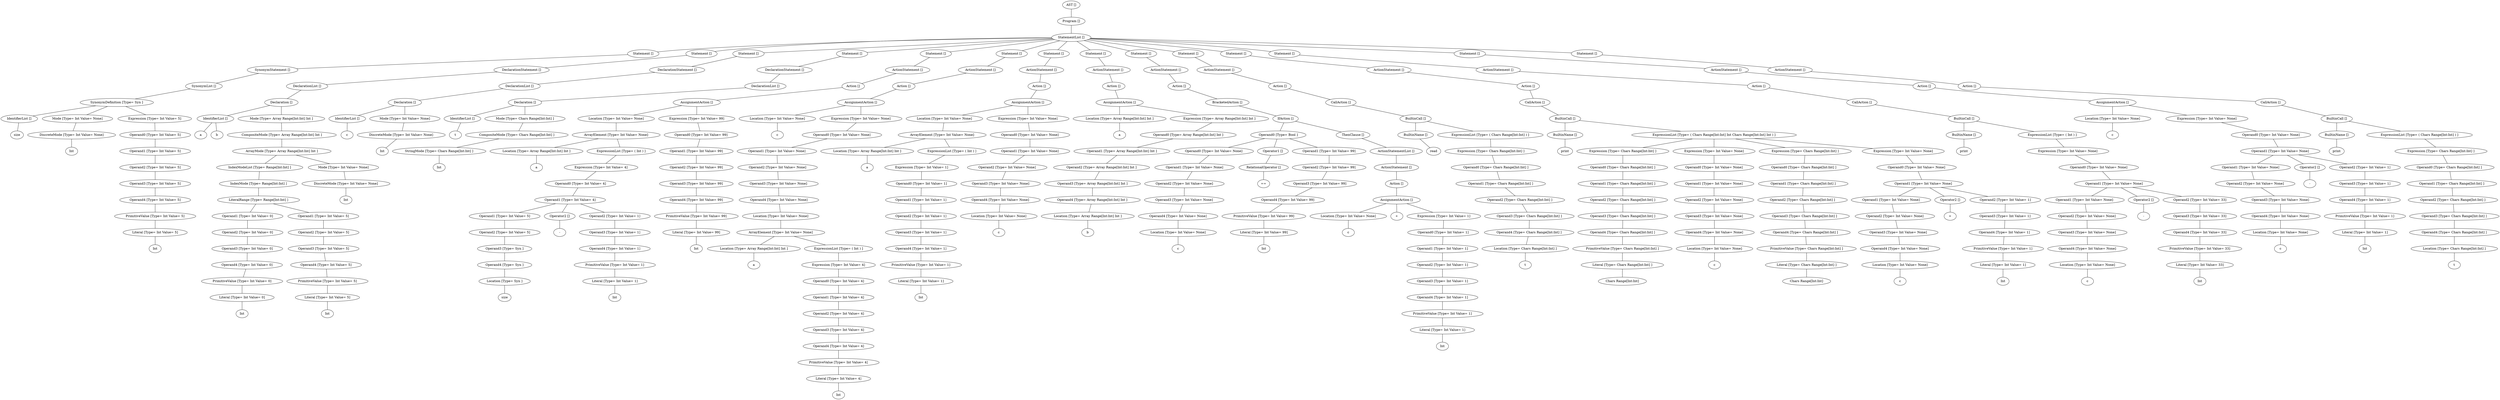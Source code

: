 graph G {
140360559155128 [label="AST []"];
140360559155688 [label="AST None"];
140360559155128 -- 140360559155688;
140360559155688 [label="Program []"];
140360559156976 [label="Program None"];
140360559155688 -- 140360559156976;
140360559156976 [label="StatementList []"];
140360560830336 [label="StatementList None"];
140360559156976 -- 140360560830336;
140360560830336 [label="Statement []"];
140360560868824 [label="Statement None"];
140360560830336 -- 140360560868824;
140360560868824 [label="SynonymStatement []"];
140360560867536 [label="SynonymStatement None"];
140360560868824 -- 140360560867536;
140360560867536 [label="SynonymList []"];
140360560868208 [label="SynonymList None"];
140360560867536 -- 140360560868208;
140360560868208 [label="SynonymDefinition [Type= Syn ]"];
140360560830728 [label="SynonymDefinition Syn"];
140360560868208 -- 140360560830728;
140360560830728 [label="IdentifierList []"];
10789026338653269916 [label=size];
140360560830728 -- 10789026338653269916;
140360560865912 [label="SynonymDefinition Syn"];
140360560868208 -- 140360560865912;
140360560865912 [label="Mode [Type= Int Value= None]"];
140360560829944 [label="Mode Int"];
140360560865912 -- 140360560829944;
140360560829944 [label="DiscreteMode [Type= Int Value= None]"];
9677673164524535182 [label=Int];
140360560829944 -- 9677673164524535182;
140360560868040 [label="SynonymDefinition Syn"];
140360560868208 -- 140360560868040;
140360560868040 [label="Expression [Type= Int Value= 5]"];
140360560867032 [label="Expression Int"];
140360560868040 -- 140360560867032;
140360560867032 [label="Operand0 [Type= Int Value= 5]"];
140360560866864 [label="Operand0 Int"];
140360560867032 -- 140360560866864;
140360560866864 [label="Operand1 [Type= Int Value= 5]"];
140360560867368 [label="Operand1 Int"];
140360560866864 -- 140360560867368;
140360560867368 [label="Operand2 [Type= Int Value= 5]"];
140360560867928 [label="Operand2 Int"];
140360560867368 -- 140360560867928;
140360560867928 [label="Operand3 [Type= Int Value= 5]"];
140360560867872 [label="Operand3 Int"];
140360560867928 -- 140360560867872;
140360560867872 [label="Operand4 [Type= Int Value= 5]"];
140360560867704 [label="Operand4 Int"];
140360560867872 -- 140360560867704;
140360560867704 [label="PrimitiveValue [Type= Int Value= 5]"];
140360560867424 [label="PrimitiveValue Int"];
140360560867704 -- 140360560867424;
140360560867424 [label="Literal [Type= Int Value= 5]"];
13570029649465176321 [label=Int];
140360560867424 -- 13570029649465176321;
140360560868096 [label="StatementList None"];
140360559156976 -- 140360560868096;
140360560868096 [label="Statement []"];
140360560868992 [label="Statement None"];
140360560868096 -- 140360560868992;
140360560868992 [label="DeclarationStatement []"];
140360560868264 [label="DeclarationStatement None"];
140360560868992 -- 140360560868264;
140360560868264 [label="DeclarationList []"];
140360560924264 [label="DeclarationList None"];
140360560868264 -- 140360560924264;
140360560924264 [label="Declaration []"];
140360560868656 [label="Declaration None"];
140360560924264 -- 140360560868656;
140360560868656 [label="IdentifierList []"];
9271516584868462589 [label=a];
140360560868656 -- 9271516584868462589;
10510405576319095837 [label=b];
140360560868656 -- 10510405576319095837;
140360560869104 [label="Declaration None"];
140360560924264 -- 140360560869104;
140360560869104 [label="Mode [Type= Array Range[Int:Int] Int ]"];
140360560868600 [label="Mode Array Range[Int:Int] Int"];
140360560869104 -- 140360560868600;
140360560868600 [label="CompositeMode [Type= Array Range[Int:Int] Int ]"];
140360560923704 [label="CompositeMode Array Range[Int:Int] Int"];
140360560868600 -- 140360560923704;
140360560923704 [label="ArrayMode [Type= Array Range[Int:Int] Int ]"];
140360560923872 [label="ArrayMode Array Range[Int:Int] Int"];
140360560923704 -- 140360560923872;
140360560923872 [label="IndexModeList [Type= Range[Int:Int] ]"];
140360560869216 [label="IndexModeList Range[Int:Int]"];
140360560923872 -- 140360560869216;
140360560869216 [label="IndexMode [Type= Range[Int:Int] ]"];
140360560923648 [label="IndexMode Range[Int:Int]"];
140360560869216 -- 140360560923648;
140360560923648 [label="LiteralRange [Type= Range[Int:Int] ]"];
140360560868488 [label="LiteralRange Range[Int:Int]"];
140360560923648 -- 140360560868488;
140360560868488 [label="Operand1 [Type= Int Value= 0]"];
140360560868320 [label="Operand1 Int"];
140360560868488 -- 140360560868320;
140360560868320 [label="Operand2 [Type= Int Value= 0]"];
140360560867088 [label="Operand2 Int"];
140360560868320 -- 140360560867088;
140360560867088 [label="Operand3 [Type= Int Value= 0]"];
140360560868880 [label="Operand3 Int"];
140360560867088 -- 140360560868880;
140360560868880 [label="Operand4 [Type= Int Value= 0]"];
140360560868936 [label="Operand4 Int"];
140360560868880 -- 140360560868936;
140360560868936 [label="PrimitiveValue [Type= Int Value= 0]"];
140360560868432 [label="PrimitiveValue Int"];
140360560868936 -- 140360560868432;
140360560868432 [label="Literal [Type= Int Value= 0]"];
12428184034480491822 [label=Int];
140360560868432 -- 12428184034480491822;
140360560923536 [label="LiteralRange Range[Int:Int]"];
140360560923648 -- 140360560923536;
140360560923536 [label="Operand1 [Type= Int Value= 5]"];
140360560923480 [label="Operand1 Int"];
140360560923536 -- 140360560923480;
140360560923480 [label="Operand2 [Type= Int Value= 5]"];
140360560923200 [label="Operand2 Int"];
140360560923480 -- 140360560923200;
140360560923200 [label="Operand3 [Type= Int Value= 5]"];
140360560869328 [label="Operand3 Int"];
140360560923200 -- 140360560869328;
140360560869328 [label="Operand4 [Type= Int Value= 5]"];
140360560923144 [label="Operand4 Int"];
140360560869328 -- 140360560923144;
140360560923144 [label="PrimitiveValue [Type= Int Value= 5]"];
140360560869160 [label="PrimitiveValue Int"];
140360560923144 -- 140360560869160;
140360560869160 [label="Literal [Type= Int Value= 5]"];
10675887602488690214 [label=Int];
140360560869160 -- 10675887602488690214;
140360560923928 [label="ArrayMode Array Range[Int:Int] Int"];
140360560923704 -- 140360560923928;
140360560923928 [label="Mode [Type= Int Value= None]"];
140360560923592 [label="Mode Int"];
140360560923928 -- 140360560923592;
140360560923592 [label="DiscreteMode [Type= Int Value= None]"];
10099962393636364403 [label=Int];
140360560923592 -- 10099962393636364403;
140360560924096 [label="StatementList None"];
140360559156976 -- 140360560924096;
140360560924096 [label="Statement []"];
140360560924544 [label="Statement None"];
140360560924096 -- 140360560924544;
140360560924544 [label="DeclarationStatement []"];
140360560830616 [label="DeclarationStatement None"];
140360560924544 -- 140360560830616;
140360560830616 [label="DeclarationList []"];
140360560923816 [label="DeclarationList None"];
140360560830616 -- 140360560923816;
140360560923816 [label="Declaration []"];
140360560867144 [label="Declaration None"];
140360560923816 -- 140360560867144;
140360560867144 [label="IdentifierList []"];
12403261355157084841 [label=c];
140360560867144 -- 12403261355157084841;
140360560924376 [label="Declaration None"];
140360560923816 -- 140360560924376;
140360560924376 [label="Mode [Type= Int Value= None]"];
140360560924152 [label="Mode Int"];
140360560924376 -- 140360560924152;
140360560924152 [label="DiscreteMode [Type= Int Value= None]"];
9442182598888676697 [label=Int];
140360560924152 -- 9442182598888676697;
140360560924824 [label="StatementList None"];
140360559156976 -- 140360560924824;
140360560924824 [label="Statement []"];
140360560924768 [label="Statement None"];
140360560924824 -- 140360560924768;
140360560924768 [label="DeclarationStatement []"];
140360560867200 [label="DeclarationStatement None"];
140360560924768 -- 140360560867200;
140360560867200 [label="DeclarationList []"];
140360560925384 [label="DeclarationList None"];
140360560867200 -- 140360560925384;
140360560925384 [label="Declaration []"];
140360560868768 [label="Declaration None"];
140360560925384 -- 140360560868768;
140360560868768 [label="IdentifierList []"];
11780198050091930593 [label=t];
140360560868768 -- 11780198050091930593;
140360560924320 [label="Declaration None"];
140360560925384 -- 140360560924320;
140360560924320 [label="Mode [Type= Chars Range[Int:Int] ]"];
140360560924992 [label="Mode Chars Range[Int:Int]"];
140360560924320 -- 140360560924992;
140360560924992 [label="CompositeMode [Type= Chars Range[Int:Int] ]"];
140360560924712 [label="CompositeMode Chars Range[Int:Int]"];
140360560924992 -- 140360560924712;
140360560924712 [label="StringMode [Type= Chars Range[Int:Int] ]"];
12756472697397416333 [label=Int];
140360560924712 -- 12756472697397416333;
140360560926056 [label="StatementList None"];
140360559156976 -- 140360560926056;
140360560926056 [label="Statement []"];
140360560419112 [label="Statement None"];
140360560926056 -- 140360560419112;
140360560419112 [label="ActionStatement []"];
140360560922808 [label="ActionStatement None"];
140360560419112 -- 140360560922808;
140360560922808 [label="Action []"];
140360560419280 [label="Action None"];
140360560922808 -- 140360560419280;
140360560419280 [label="AssignmentAction []"];
140360560925048 [label="AssignmentAction None"];
140360560419280 -- 140360560925048;
140360560925048 [label="Location [Type= Int Value= None]"];
140360560925832 [label="Location Int"];
140360560925048 -- 140360560925832;
140360560925832 [label="ArrayElement [Type= Int Value= None]"];
140360560923424 [label="ArrayElement Int"];
140360560925832 -- 140360560923424;
140360560923424 [label="Location [Type= Array Range[Int:Int] Int ]"];
12098815080927067615 [label=a];
140360560923424 -- 12098815080927067615;
140360560926672 [label="ArrayElement Int"];
140360560925832 -- 140360560926672;
140360560926672 [label="ExpressionList [Type= ( Int ) ]"];
140360560926504 [label="ExpressionList ( Int )"];
140360560926672 -- 140360560926504;
140360560926504 [label="Expression [Type= Int Value= 4]"];
140360560925720 [label="Expression Int"];
140360560926504 -- 140360560925720;
140360560925720 [label="Operand0 [Type= Int Value= 4]"];
140360560926448 [label="Operand0 Int"];
140360560925720 -- 140360560926448;
140360560926448 [label="Operand1 [Type= Int Value= 4]"];
140360560925664 [label="Operand1 Int"];
140360560926448 -- 140360560925664;
140360560925664 [label="Operand1 [Type= Int Value= 5]"];
140360560925608 [label="Operand1 Int"];
140360560925664 -- 140360560925608;
140360560925608 [label="Operand2 [Type= Int Value= 5]"];
140360560924432 [label="Operand2 Int"];
140360560925608 -- 140360560924432;
140360560924432 [label="Operand3 [Type= Syn ]"];
140360560925160 [label="Operand3 Syn"];
140360560924432 -- 140360560925160;
140360560925160 [label="Operand4 [Type= Syn ]"];
140360560925328 [label="Operand4 Syn"];
140360560925160 -- 140360560925328;
140360560925328 [label="Location [Type= Syn ]"];
9730116668497693545 [label=size];
140360560925328 -- 9730116668497693545;
140360560925776 [label="Operand1 Int"];
140360560926448 -- 140360560925776;
140360560925776 [label="Operator2 []"];
10468737520326472595 [label="-"];
140360560925776 -- 10468737520326472595;
140360560926280 [label="Operand1 Int"];
140360560926448 -- 140360560926280;
140360560926280 [label="Operand2 [Type= Int Value= 1]"];
140360560926168 [label="Operand2 Int"];
140360560926280 -- 140360560926168;
140360560926168 [label="Operand3 [Type= Int Value= 1]"];
140360560926112 [label="Operand3 Int"];
140360560926168 -- 140360560926112;
140360560926112 [label="Operand4 [Type= Int Value= 1]"];
140360560925888 [label="Operand4 Int"];
140360560926112 -- 140360560925888;
140360560925888 [label="PrimitiveValue [Type= Int Value= 1]"];
140360560925496 [label="PrimitiveValue Int"];
140360560925888 -- 140360560925496;
140360560925496 [label="Literal [Type= Int Value= 1]"];
11978156367061265206 [label=Int];
140360560925496 -- 11978156367061265206;
140360560923312 [label="AssignmentAction None"];
140360560419280 -- 140360560923312;
140360560923312 [label="Expression [Type= Int Value= 99]"];
140360560923088 [label="Expression Int"];
140360560923312 -- 140360560923088;
140360560923088 [label="Operand0 [Type= Int Value= 99]"];
140360560922976 [label="Operand0 Int"];
140360560923088 -- 140360560922976;
140360560922976 [label="Operand1 [Type= Int Value= 99]"];
140360560923256 [label="Operand1 Int"];
140360560922976 -- 140360560923256;
140360560923256 [label="Operand2 [Type= Int Value= 99]"];
140360560922920 [label="Operand2 Int"];
140360560923256 -- 140360560922920;
140360560922920 [label="Operand3 [Type= Int Value= 99]"];
140360560925216 [label="Operand3 Int"];
140360560922920 -- 140360560925216;
140360560925216 [label="Operand4 [Type= Int Value= 99]"];
140360560926336 [label="Operand4 Int"];
140360560925216 -- 140360560926336;
140360560926336 [label="PrimitiveValue [Type= Int Value= 99]"];
140360560922696 [label="PrimitiveValue Int"];
140360560926336 -- 140360560922696;
140360560922696 [label="Literal [Type= Int Value= 99]"];
10537463274694204951 [label=Int];
140360560922696 -- 10537463274694204951;
140360560420568 [label="StatementList None"];
140360559156976 -- 140360560420568;
140360560420568 [label="Statement []"];
140360560420512 [label="Statement None"];
140360560420568 -- 140360560420512;
140360560420512 [label="ActionStatement []"];
140360560419336 [label="ActionStatement None"];
140360560420512 -- 140360560419336;
140360560419336 [label="Action []"];
140360560420400 [label="Action None"];
140360560419336 -- 140360560420400;
140360560420400 [label="AssignmentAction []"];
140360560924656 [label="AssignmentAction None"];
140360560420400 -- 140360560924656;
140360560924656 [label="Location [Type= Int Value= None]"];
10584472317737027207 [label=c];
140360560924656 -- 10584472317737027207;
140360560420344 [label="AssignmentAction None"];
140360560420400 -- 140360560420344;
140360560420344 [label="Expression [Type= Int Value= None]"];
140360560419560 [label="Expression Int"];
140360560420344 -- 140360560419560;
140360560419560 [label="Operand0 [Type= Int Value= None]"];
140360560420120 [label="Operand0 Int"];
140360560419560 -- 140360560420120;
140360560420120 [label="Operand1 [Type= Int Value= None]"];
140360560419448 [label="Operand1 Int"];
140360560420120 -- 140360560419448;
140360560419448 [label="Operand2 [Type= Int Value= None]"];
140360560420288 [label="Operand2 Int"];
140360560419448 -- 140360560420288;
140360560420288 [label="Operand3 [Type= Int Value= None]"];
140360560420176 [label="Operand3 Int"];
140360560420288 -- 140360560420176;
140360560420176 [label="Operand4 [Type= Int Value= None]"];
140360560924936 [label="Operand4 Int"];
140360560420176 -- 140360560924936;
140360560924936 [label="Location [Type= Int Value= None]"];
140360560420064 [label="Location Int"];
140360560924936 -- 140360560420064;
140360560420064 [label="ArrayElement [Type= Int Value= None]"];
140360560419224 [label="ArrayElement Int"];
140360560420064 -- 140360560419224;
140360560419224 [label="Location [Type= Array Range[Int:Int] Int ]"];
12398050552739051822 [label=a];
140360560419224 -- 12398050552739051822;
140360560420008 [label="ArrayElement Int"];
140360560420064 -- 140360560420008;
140360560420008 [label="ExpressionList [Type= ( Int ) ]"];
140360560419952 [label="ExpressionList ( Int )"];
140360560420008 -- 140360560419952;
140360560419952 [label="Expression [Type= Int Value= 4]"];
140360560419896 [label="Expression Int"];
140360560419952 -- 140360560419896;
140360560419896 [label="Operand0 [Type= Int Value= 4]"];
140360560419784 [label="Operand0 Int"];
140360560419896 -- 140360560419784;
140360560419784 [label="Operand1 [Type= Int Value= 4]"];
140360560419840 [label="Operand1 Int"];
140360560419784 -- 140360560419840;
140360560419840 [label="Operand2 [Type= Int Value= 4]"];
140360560419728 [label="Operand2 Int"];
140360560419840 -- 140360560419728;
140360560419728 [label="Operand3 [Type= Int Value= 4]"];
140360560419504 [label="Operand3 Int"];
140360560419728 -- 140360560419504;
140360560419504 [label="Operand4 [Type= Int Value= 4]"];
140360560419616 [label="Operand4 Int"];
140360560419504 -- 140360560419616;
140360560419616 [label="PrimitiveValue [Type= Int Value= 4]"];
140360560418944 [label="PrimitiveValue Int"];
140360560419616 -- 140360560418944;
140360560418944 [label="Literal [Type= Int Value= 4]"];
9247405907095584949 [label=Int];
140360560418944 -- 9247405907095584949;
140360560421912 [label="StatementList None"];
140360559156976 -- 140360560421912;
140360560421912 [label="Statement []"];
140360560421856 [label="Statement None"];
140360560421912 -- 140360560421856;
140360560421856 [label="ActionStatement []"];
140360560421464 [label="ActionStatement None"];
140360560421856 -- 140360560421464;
140360560421464 [label="Action []"];
140360560421744 [label="Action None"];
140360560421464 -- 140360560421744;
140360560421744 [label="AssignmentAction []"];
140360560420680 [label="AssignmentAction None"];
140360560421744 -- 140360560420680;
140360560420680 [label="Location [Type= Int Value= None]"];
140360560421240 [label="Location Int"];
140360560420680 -- 140360560421240;
140360560421240 [label="ArrayElement [Type= Int Value= None]"];
140360560922752 [label="ArrayElement Int"];
140360560421240 -- 140360560922752;
140360560922752 [label="Location [Type= Array Range[Int:Int] Int ]"];
9442873806841561102 [label=a];
140360560922752 -- 9442873806841561102;
140360560421184 [label="ArrayElement Int"];
140360560421240 -- 140360560421184;
140360560421184 [label="ExpressionList [Type= ( Int ) ]"];
140360560421128 [label="ExpressionList ( Int )"];
140360560421184 -- 140360560421128;
140360560421128 [label="Expression [Type= Int Value= 1]"];
140360560421072 [label="Expression Int"];
140360560421128 -- 140360560421072;
140360560421072 [label="Operand0 [Type= Int Value= 1]"];
140360560421016 [label="Operand0 Int"];
140360560421072 -- 140360560421016;
140360560421016 [label="Operand1 [Type= Int Value= 1]"];
140360560420960 [label="Operand1 Int"];
140360560421016 -- 140360560420960;
140360560420960 [label="Operand2 [Type= Int Value= 1]"];
140360560420904 [label="Operand2 Int"];
140360560420960 -- 140360560420904;
140360560420904 [label="Operand3 [Type= Int Value= 1]"];
140360560419168 [label="Operand3 Int"];
140360560420904 -- 140360560419168;
140360560419168 [label="Operand4 [Type= Int Value= 1]"];
140360560420456 [label="Operand4 Int"];
140360560419168 -- 140360560420456;
140360560420456 [label="PrimitiveValue [Type= Int Value= 1]"];
140360560420624 [label="PrimitiveValue Int"];
140360560420456 -- 140360560420624;
140360560420624 [label="Literal [Type= Int Value= 1]"];
12130093835689312293 [label=Int];
140360560420624 -- 12130093835689312293;
140360560421688 [label="AssignmentAction None"];
140360560421744 -- 140360560421688;
140360560421688 [label="Expression [Type= Int Value= None]"];
140360560421632 [label="Expression Int"];
140360560421688 -- 140360560421632;
140360560421632 [label="Operand0 [Type= Int Value= None]"];
140360560421576 [label="Operand0 Int"];
140360560421632 -- 140360560421576;
140360560421576 [label="Operand1 [Type= Int Value= None]"];
140360560421520 [label="Operand1 Int"];
140360560421576 -- 140360560421520;
140360560421520 [label="Operand2 [Type= Int Value= None]"];
140360560420736 [label="Operand2 Int"];
140360560421520 -- 140360560420736;
140360560420736 [label="Operand3 [Type= Int Value= None]"];
140360560421296 [label="Operand3 Int"];
140360560420736 -- 140360560421296;
140360560421296 [label="Operand4 [Type= Int Value= None]"];
140360560421352 [label="Operand4 Int"];
140360560421296 -- 140360560421352;
140360560421352 [label="Location [Type= Int Value= None]"];
12861231187784049052 [label=c];
140360560421352 -- 12861231187784049052;
140360560422584 [label="StatementList None"];
140360559156976 -- 140360560422584;
140360560422584 [label="Statement []"];
140360560422528 [label="Statement None"];
140360560422584 -- 140360560422528;
140360560422528 [label="ActionStatement []"];
140360560422024 [label="ActionStatement None"];
140360560422528 -- 140360560422024;
140360560422024 [label="Action []"];
140360560422416 [label="Action None"];
140360560422024 -- 140360560422416;
140360560422416 [label="AssignmentAction []"];
140360560420232 [label="AssignmentAction None"];
140360560422416 -- 140360560420232;
140360560420232 [label="Location [Type= Array Range[Int:Int] Int ]"];
12230651621589688154 [label=a];
140360560420232 -- 12230651621589688154;
140360560422360 [label="AssignmentAction None"];
140360560422416 -- 140360560422360;
140360560422360 [label="Expression [Type= Array Range[Int:Int] Int ]"];
140360560422304 [label="Expression Array Range[Int:Int] Int"];
140360560422360 -- 140360560422304;
140360560422304 [label="Operand0 [Type= Array Range[Int:Int] Int ]"];
140360560422248 [label="Operand0 Array Range[Int:Int] Int"];
140360560422304 -- 140360560422248;
140360560422248 [label="Operand1 [Type= Array Range[Int:Int] Int ]"];
140360560422192 [label="Operand1 Array Range[Int:Int] Int"];
140360560422248 -- 140360560422192;
140360560422192 [label="Operand2 [Type= Array Range[Int:Int] Int ]"];
140360560419392 [label="Operand2 Array Range[Int:Int] Int"];
140360560422192 -- 140360560419392;
140360560419392 [label="Operand3 [Type= Array Range[Int:Int] Int ]"];
140360560421800 [label="Operand3 Array Range[Int:Int] Int"];
140360560419392 -- 140360560421800;
140360560421800 [label="Operand4 [Type= Array Range[Int:Int] Int ]"];
140360560421968 [label="Operand4 Array Range[Int:Int] Int"];
140360560421800 -- 140360560421968;
140360560421968 [label="Location [Type= Array Range[Int:Int] Int ]"];
10243284292182163074 [label=b];
140360560421968 -- 10243284292182163074;
140360560422472 [label="StatementList None"];
140360559156976 -- 140360560422472;
140360560422472 [label="Statement []"];
140360531804568 [label="Statement None"];
140360560422472 -- 140360531804568;
140360531804568 [label="ActionStatement []"];
140360531804904 [label="ActionStatement None"];
140360531804568 -- 140360531804904;
140360531804904 [label="Action []"];
140360560422640 [label="Action None"];
140360531804904 -- 140360560422640;
140360560422640 [label="BracketedAction []"];
140360531804512 [label="BracketedAction None"];
140360560422640 -- 140360531804512;
140360531804512 [label="IfAction []"];
140360531804792 [label="IfAction None"];
140360531804512 -- 140360531804792;
140360531804792 [label="Operand0 [Type= Bool ]"];
140360531805688 [label="Operand0 Bool"];
140360531804792 -- 140360531805688;
140360531805688 [label="Operand0 [Type= Int Value= None]"];
140360560422696 [label="Operand0 Int"];
140360531805688 -- 140360560422696;
140360560422696 [label="Operand1 [Type= Int Value= None]"];
140360560421408 [label="Operand1 Int"];
140360560422696 -- 140360560421408;
140360560421408 [label="Operand2 [Type= Int Value= None]"];
140360560422752 [label="Operand2 Int"];
140360560421408 -- 140360560422752;
140360560422752 [label="Operand3 [Type= Int Value= None]"];
140360560422808 [label="Operand3 Int"];
140360560422752 -- 140360560422808;
140360560422808 [label="Operand4 [Type= Int Value= None]"];
140360560420848 [label="Operand4 Int"];
140360560422808 -- 140360560420848;
140360560420848 [label="Location [Type= Int Value= None]"];
11531672453725388071 [label=c];
140360560420848 -- 11531672453725388071;
140360560422864 [label="Operand0 Bool"];
140360531804792 -- 140360560422864;
140360560422864 [label="Operator1 []"];
140360531805520 [label="Operator1 None"];
140360560422864 -- 140360531805520;
140360531805520 [label="RelationalOperator []"];
13811776735178201744 [label="=="];
140360531805520 -- 13811776735178201744;
140360531804736 [label="Operand0 Bool"];
140360531804792 -- 140360531804736;
140360531804736 [label="Operand1 [Type= Int Value= 99]"];
140360531804680 [label="Operand1 Int"];
140360531804736 -- 140360531804680;
140360531804680 [label="Operand2 [Type= Int Value= 99]"];
140360531804624 [label="Operand2 Int"];
140360531804680 -- 140360531804624;
140360531804624 [label="Operand3 [Type= Int Value= 99]"];
140360531804456 [label="Operand3 Int"];
140360531804624 -- 140360531804456;
140360531804456 [label="Operand4 [Type= Int Value= 99]"];
140360531804288 [label="Operand4 Int"];
140360531804456 -- 140360531804288;
140360531804288 [label="PrimitiveValue [Type= Int Value= 99]"];
140360531804232 [label="PrimitiveValue Int"];
140360531804288 -- 140360531804232;
140360531804232 [label="Literal [Type= Int Value= 99]"];
13655419441567774423 [label=Int];
140360531804232 -- 13655419441567774423;
140360531805016 [label="IfAction None"];
140360531804512 -- 140360531805016;
140360531805016 [label="ThenClause []"];
140360531805240 [label="ThenClause None"];
140360531805016 -- 140360531805240;
140360531805240 [label="ActionStatementList []"];
140360560288264 [label="ActionStatementList None"];
140360531805240 -- 140360560288264;
140360560288264 [label="ActionStatement []"];
140360531804960 [label="ActionStatement None"];
140360560288264 -- 140360531804960;
140360531804960 [label="Action []"];
140360560288152 [label="Action None"];
140360531804960 -- 140360560288152;
140360560288152 [label="AssignmentAction []"];
140360531805464 [label="AssignmentAction None"];
140360560288152 -- 140360531805464;
140360531805464 [label="Location [Type= Int Value= None]"];
13398349095185380022 [label=c];
140360531805464 -- 13398349095185380022;
12292706507388159084 [label="+"];
140360560288152 -- 12292706507388159084;
140360560586480 [label="AssignmentAction None"];
140360560288152 -- 140360560586480;
140360560586480 [label="Expression [Type= Int Value= 1]"];
140360560586032 [label="Expression Int"];
140360560586480 -- 140360560586032;
140360560586032 [label="Operand0 [Type= Int Value= 1]"];
140360531805408 [label="Operand0 Int"];
140360560586032 -- 140360531805408;
140360531805408 [label="Operand1 [Type= Int Value= 1]"];
140360531805352 [label="Operand1 Int"];
140360531805408 -- 140360531805352;
140360531805352 [label="Operand2 [Type= Int Value= 1]"];
140360531805296 [label="Operand2 Int"];
140360531805352 -- 140360531805296;
140360531805296 [label="Operand3 [Type= Int Value= 1]"];
140360531804344 [label="Operand3 Int"];
140360531805296 -- 140360531804344;
140360531804344 [label="Operand4 [Type= Int Value= 1]"];
140360531805128 [label="Operand4 Int"];
140360531804344 -- 140360531805128;
140360531805128 [label="PrimitiveValue [Type= Int Value= 1]"];
140360531805072 [label="PrimitiveValue Int"];
140360531805128 -- 140360531805072;
140360531805072 [label="Literal [Type= Int Value= 1]"];
11025105036865691493 [label=Int];
140360531805072 -- 11025105036865691493;
140360560288208 [label="StatementList None"];
140360559156976 -- 140360560288208;
140360560288208 [label="Statement []"];
140360560289160 [label="Statement None"];
140360560288208 -- 140360560289160;
140360560289160 [label="ActionStatement []"];
140360560289048 [label="ActionStatement None"];
140360560289160 -- 140360560289048;
140360560289048 [label="Action []"];
140360560288488 [label="Action None"];
140360560289048 -- 140360560288488;
140360560288488 [label="CallAction []"];
140360560288936 [label="CallAction None"];
140360560288488 -- 140360560288936;
140360560288936 [label="BuiltinCall []"];
140360560422136 [label="BuiltinCall None"];
140360560288936 -- 140360560422136;
140360560422136 [label="BuiltinName []"];
10622111161586991170 [label=read];
140360560422136 -- 10622111161586991170;
140360560288880 [label="BuiltinCall None"];
140360560288936 -- 140360560288880;
140360560288880 [label="ExpressionList [Type= ( Chars Range[Int:Int] ) ]"];
140360560288824 [label="ExpressionList ( Chars Range[Int:Int] )"];
140360560288880 -- 140360560288824;
140360560288824 [label="Expression [Type= Chars Range[Int:Int] ]"];
140360560288768 [label="Expression Chars Range[Int:Int]"];
140360560288824 -- 140360560288768;
140360560288768 [label="Operand0 [Type= Chars Range[Int:Int] ]"];
140360560288712 [label="Operand0 Chars Range[Int:Int]"];
140360560288768 -- 140360560288712;
140360560288712 [label="Operand1 [Type= Chars Range[Int:Int] ]"];
140360560288656 [label="Operand1 Chars Range[Int:Int]"];
140360560288712 -- 140360560288656;
140360560288656 [label="Operand2 [Type= Chars Range[Int:Int] ]"];
140360560422080 [label="Operand2 Chars Range[Int:Int]"];
140360560288656 -- 140360560422080;
140360560422080 [label="Operand3 [Type= Chars Range[Int:Int] ]"];
140360560288544 [label="Operand3 Chars Range[Int:Int]"];
140360560422080 -- 140360560288544;
140360560288544 [label="Operand4 [Type= Chars Range[Int:Int] ]"];
140360560288376 [label="Operand4 Chars Range[Int:Int]"];
140360560288544 -- 140360560288376;
140360560288376 [label="Location [Type= Chars Range[Int:Int] ]"];
12833838182455264500 [label=t];
140360560288376 -- 12833838182455264500;
140360560289272 [label="StatementList None"];
140360559156976 -- 140360560289272;
140360560289272 [label="Statement []"];
140360560291344 [label="Statement None"];
140360560289272 -- 140360560291344;
140360560291344 [label="ActionStatement []"];
140360560291176 [label="ActionStatement None"];
140360560291344 -- 140360560291176;
140360560291176 [label="Action []"];
140360560289328 [label="Action None"];
140360560291176 -- 140360560289328;
140360560289328 [label="CallAction []"];
140360560291456 [label="CallAction None"];
140360560289328 -- 140360560291456;
140360560291456 [label="BuiltinCall []"];
140360531804848 [label="BuiltinCall None"];
140360560291456 -- 140360531804848;
140360531804848 [label="BuiltinName []"];
12322952684969467002 [label=print];
140360531804848 -- 12322952684969467002;
140360559153672 [label="BuiltinCall None"];
140360560291456 -- 140360559153672;
140360559153672 [label="ExpressionList [Type= ( Chars Range[Int:Int] Int Chars Range[Int:Int] Int ) ]"];
140360560290000 [label="ExpressionList ( Chars Range[Int:Int] Int Chars Range[Int:Int] Int )"];
140360559153672 -- 140360560290000;
140360560290000 [label="Expression [Type= Chars Range[Int:Int] ]"];
140360560289944 [label="Expression Chars Range[Int:Int]"];
140360560290000 -- 140360560289944;
140360560289944 [label="Operand0 [Type= Chars Range[Int:Int] ]"];
140360560289888 [label="Operand0 Chars Range[Int:Int]"];
140360560289944 -- 140360560289888;
140360560289888 [label="Operand1 [Type= Chars Range[Int:Int] ]"];
140360560289832 [label="Operand1 Chars Range[Int:Int]"];
140360560289888 -- 140360560289832;
140360560289832 [label="Operand2 [Type= Chars Range[Int:Int] ]"];
140360560289776 [label="Operand2 Chars Range[Int:Int]"];
140360560289832 -- 140360560289776;
140360560289776 [label="Operand3 [Type= Chars Range[Int:Int] ]"];
140360560288432 [label="Operand3 Chars Range[Int:Int]"];
140360560289776 -- 140360560288432;
140360560288432 [label="Operand4 [Type= Chars Range[Int:Int] ]"];
140360560289384 [label="Operand4 Chars Range[Int:Int]"];
140360560288432 -- 140360560289384;
140360560289384 [label="PrimitiveValue [Type= Chars Range[Int:Int] ]"];
140360560289216 [label="PrimitiveValue Chars Range[Int:Int]"];
140360560289384 -- 140360560289216;
140360560289216 [label="Literal [Type= Chars Range[Int:Int] ]"];
10547867995073450494 [label="Chars Range[Int:Int]"];
140360560289216 -- 10547867995073450494;
140360560290560 [label="ExpressionList ( Chars Range[Int:Int] Int Chars Range[Int:Int] Int )"];
140360559153672 -- 140360560290560;
140360560290560 [label="Expression [Type= Int Value= None]"];
140360560290504 [label="Expression Int"];
140360560290560 -- 140360560290504;
140360560290504 [label="Operand0 [Type= Int Value= None]"];
140360560290448 [label="Operand0 Int"];
140360560290504 -- 140360560290448;
140360560290448 [label="Operand1 [Type= Int Value= None]"];
140360560290392 [label="Operand1 Int"];
140360560290448 -- 140360560290392;
140360560290392 [label="Operand2 [Type= Int Value= None]"];
140360560290224 [label="Operand2 Int"];
140360560290392 -- 140360560290224;
140360560290224 [label="Operand3 [Type= Int Value= None]"];
140360560290280 [label="Operand3 Int"];
140360560290224 -- 140360560290280;
140360560290280 [label="Operand4 [Type= Int Value= None]"];
140360560290112 [label="Operand4 Int"];
140360560290280 -- 140360560290112;
140360560290112 [label="Location [Type= Int Value= None]"];
11144970768595150630 [label=c];
140360560290112 -- 11144970768595150630;
140360560291288 [label="ExpressionList ( Chars Range[Int:Int] Int Chars Range[Int:Int] Int )"];
140360559153672 -- 140360560291288;
140360560291288 [label="Expression [Type= Chars Range[Int:Int] ]"];
140360560291232 [label="Expression Chars Range[Int:Int]"];
140360560291288 -- 140360560291232;
140360560291232 [label="Operand0 [Type= Chars Range[Int:Int] ]"];
140360560290672 [label="Operand0 Chars Range[Int:Int]"];
140360560291232 -- 140360560290672;
140360560290672 [label="Operand1 [Type= Chars Range[Int:Int] ]"];
140360560289720 [label="Operand1 Chars Range[Int:Int]"];
140360560290672 -- 140360560289720;
140360560289720 [label="Operand2 [Type= Chars Range[Int:Int] ]"];
140360560290056 [label="Operand2 Chars Range[Int:Int]"];
140360560289720 -- 140360560290056;
140360560290056 [label="Operand3 [Type= Chars Range[Int:Int] ]"];
140360560290784 [label="Operand3 Chars Range[Int:Int]"];
140360560290056 -- 140360560290784;
140360560290784 [label="Operand4 [Type= Chars Range[Int:Int] ]"];
140360560290840 [label="Operand4 Chars Range[Int:Int]"];
140360560290784 -- 140360560290840;
140360560290840 [label="PrimitiveValue [Type= Chars Range[Int:Int] ]"];
140360560290168 [label="PrimitiveValue Chars Range[Int:Int]"];
140360560290840 -- 140360560290168;
140360560290168 [label="Literal [Type= Chars Range[Int:Int] ]"];
9271513820789690828 [label="Chars Range[Int:Int]"];
140360560290168 -- 9271513820789690828;
140360559153616 [label="ExpressionList ( Chars Range[Int:Int] Int Chars Range[Int:Int] Int )"];
140360559153672 -- 140360559153616;
140360559153616 [label="Expression [Type= Int Value= None]"];
140360560291680 [label="Expression Int"];
140360559153616 -- 140360560291680;
140360560291680 [label="Operand0 [Type= Int Value= None]"];
140360559153504 [label="Operand0 Int"];
140360560291680 -- 140360559153504;
140360559153504 [label="Operand1 [Type= Int Value= None]"];
140360560290336 [label="Operand1 Int"];
140360559153504 -- 140360560290336;
140360560290336 [label="Operand1 [Type= Int Value= None]"];
140360560290616 [label="Operand1 Int"];
140360560290336 -- 140360560290616;
140360560290616 [label="Operand2 [Type= Int Value= None]"];
140360560291512 [label="Operand2 Int"];
140360560290616 -- 140360560291512;
140360560291512 [label="Operand3 [Type= Int Value= None]"];
140360560291568 [label="Operand3 Int"];
140360560291512 -- 140360560291568;
140360560291568 [label="Operand4 [Type= Int Value= None]"];
140360560290728 [label="Operand4 Int"];
140360560291568 -- 140360560290728;
140360560290728 [label="Location [Type= Int Value= None]"];
12044780384389867103 [label=c];
140360560290728 -- 12044780384389867103;
140360560291400 [label="Operand1 Int"];
140360559153504 -- 140360560291400;
140360560291400 [label="Operator2 []"];
12976875405446485917 [label="+"];
140360560291400 -- 12976875405446485917;
140360559153448 [label="Operand1 Int"];
140360559153504 -- 140360559153448;
140360559153448 [label="Operand2 [Type= Int Value= 1]"];
140360559153392 [label="Operand2 Int"];
140360559153448 -- 140360559153392;
140360559153392 [label="Operand3 [Type= Int Value= 1]"];
140360559153280 [label="Operand3 Int"];
140360559153392 -- 140360559153280;
140360559153280 [label="Operand4 [Type= Int Value= 1]"];
140360560291792 [label="Operand4 Int"];
140360559153280 -- 140360560291792;
140360560291792 [label="PrimitiveValue [Type= Int Value= 1]"];
140360560291624 [label="PrimitiveValue Int"];
140360560291792 -- 140360560291624;
140360560291624 [label="Literal [Type= Int Value= 1]"];
13833809923624159712 [label=Int];
140360560291624 -- 13833809923624159712;
140360559153336 [label="StatementList None"];
140360559156976 -- 140360559153336;
140360559153336 [label="Statement []"];
140360559154960 [label="Statement None"];
140360559153336 -- 140360559154960;
140360559154960 [label="ActionStatement []"];
140360559154848 [label="ActionStatement None"];
140360559154960 -- 140360559154848;
140360559154848 [label="Action []"];
140360559153840 [label="Action None"];
140360559154848 -- 140360559153840;
140360559153840 [label="CallAction []"];
140360559154232 [label="CallAction None"];
140360559153840 -- 140360559154232;
140360559154232 [label="BuiltinCall []"];
140360560289104 [label="BuiltinCall None"];
140360559154232 -- 140360560289104;
140360560289104 [label="BuiltinName []"];
12393127597076059709 [label=print];
140360560289104 -- 12393127597076059709;
140360559154792 [label="BuiltinCall None"];
140360559154232 -- 140360559154792;
140360559154792 [label="ExpressionList [Type= ( Int ) ]"];
140360559154736 [label="ExpressionList ( Int )"];
140360559154792 -- 140360559154736;
140360559154736 [label="Expression [Type= Int Value= None]"];
140360559154176 [label="Expression Int"];
140360559154736 -- 140360559154176;
140360559154176 [label="Operand0 [Type= Int Value= None]"];
140360559154624 [label="Operand0 Int"];
140360559154176 -- 140360559154624;
140360559154624 [label="Operand1 [Type= Int Value= None]"];
140360559154064 [label="Operand1 Int"];
140360559154624 -- 140360559154064;
140360559154064 [label="Operand1 [Type= Int Value= None]"];
140360559154008 [label="Operand1 Int"];
140360559154064 -- 140360559154008;
140360559154008 [label="Operand2 [Type= Int Value= None]"];
140360560288992 [label="Operand2 Int"];
140360559154008 -- 140360560288992;
140360560288992 [label="Operand3 [Type= Int Value= None]"];
140360559153896 [label="Operand3 Int"];
140360560288992 -- 140360559153896;
140360559153896 [label="Operand4 [Type= Int Value= None]"];
140360559153560 [label="Operand4 Int"];
140360559153896 -- 140360559153560;
140360559153560 [label="Location [Type= Int Value= None]"];
11409374470526060467 [label=c];
140360559153560 -- 11409374470526060467;
140360559154120 [label="Operand1 Int"];
140360559154624 -- 140360559154120;
140360559154120 [label="Operator2 []"];
11337022562275360950 [label="-"];
140360559154120 -- 11337022562275360950;
140360559154568 [label="Operand1 Int"];
140360559154624 -- 140360559154568;
140360559154568 [label="Operand2 [Type= Int Value= 33]"];
140360559154512 [label="Operand2 Int"];
140360559154568 -- 140360559154512;
140360559154512 [label="Operand3 [Type= Int Value= 33]"];
140360559154344 [label="Operand3 Int"];
140360559154512 -- 140360559154344;
140360559154344 [label="Operand4 [Type= Int Value= 33]"];
140360559154288 [label="Operand4 Int"];
140360559154344 -- 140360559154288;
140360559154288 [label="PrimitiveValue [Type= Int Value= 33]"];
140360559153952 [label="PrimitiveValue Int"];
140360559154288 -- 140360559153952;
140360559153952 [label="Literal [Type= Int Value= 33]"];
9586810165803972313 [label=Int];
140360559153952 -- 9586810165803972313;
140360559156080 [label="StatementList None"];
140360559156976 -- 140360559156080;
140360559156080 [label="Statement []"];
140360559155912 [label="Statement None"];
140360559156080 -- 140360559155912;
140360559155912 [label="ActionStatement []"];
140360559155072 [label="ActionStatement None"];
140360559155912 -- 140360559155072;
140360559155072 [label="Action []"];
140360559156024 [label="Action None"];
140360559155072 -- 140360559156024;
140360559156024 [label="AssignmentAction []"];
140360560291736 [label="AssignmentAction None"];
140360559156024 -- 140360560291736;
140360560291736 [label="Location [Type= Int Value= None]"];
11790166775750208264 [label=c];
140360560291736 -- 11790166775750208264;
140360559155968 [label="AssignmentAction None"];
140360559156024 -- 140360559155968;
140360559155968 [label="Expression [Type= Int Value= None]"];
140360559155408 [label="Expression Int"];
140360559155968 -- 140360559155408;
140360559155408 [label="Operand0 [Type= Int Value= None]"];
140360559155856 [label="Operand0 Int"];
140360559155408 -- 140360559155856;
140360559155856 [label="Operand1 [Type= Int Value= None]"];
140360559155296 [label="Operand1 Int"];
140360559155856 -- 140360559155296;
140360559155296 [label="Operand1 [Type= Int Value= None]"];
140360559155240 [label="Operand1 Int"];
140360559155296 -- 140360559155240;
140360559155240 [label="Operand2 [Type= Int Value= None]"];
140360559153784 [label="Operand2 Int"];
140360559155240 -- 140360559153784;
140360559153784 [label="Operand3 [Type= Int Value= None]"];
140360559154456 [label="Operand3 Int"];
140360559153784 -- 140360559154456;
140360559154456 [label="Operand4 [Type= Int Value= None]"];
140360559155016 [label="Operand4 Int"];
140360559154456 -- 140360559155016;
140360559155016 [label="Location [Type= Int Value= None]"];
13756691825593886426 [label=c];
140360559155016 -- 13756691825593886426;
140360559155352 [label="Operand1 Int"];
140360559155856 -- 140360559155352;
140360559155352 [label="Operator2 []"];
11952758906727329622 [label="-"];
140360559155352 -- 11952758906727329622;
140360559155800 [label="Operand1 Int"];
140360559155856 -- 140360559155800;
140360559155800 [label="Operand2 [Type= Int Value= 1]"];
140360559155744 [label="Operand2 Int"];
140360559155800 -- 140360559155744;
140360559155744 [label="Operand3 [Type= Int Value= 1]"];
140360559155632 [label="Operand3 Int"];
140360559155744 -- 140360559155632;
140360559155632 [label="Operand4 [Type= Int Value= 1]"];
140360559155520 [label="Operand4 Int"];
140360559155632 -- 140360559155520;
140360559155520 [label="PrimitiveValue [Type= Int Value= 1]"];
140360559155184 [label="PrimitiveValue Int"];
140360559155520 -- 140360559155184;
140360559155184 [label="Literal [Type= Int Value= 1]"];
9526411092787286546 [label=Int];
140360559155184 -- 9526411092787286546;
140360559156192 [label="StatementList None"];
140360559156976 -- 140360559156192;
140360559156192 [label="Statement []"];
140360559156920 [label="Statement None"];
140360559156192 -- 140360559156920;
140360559156920 [label="ActionStatement []"];
140360559156808 [label="ActionStatement None"];
140360559156920 -- 140360559156808;
140360559156808 [label="Action []"];
140360559156248 [label="Action None"];
140360559156808 -- 140360559156248;
140360559156248 [label="CallAction []"];
140360559156696 [label="CallAction None"];
140360559156248 -- 140360559156696;
140360559156696 [label="BuiltinCall []"];
140360559154904 [label="BuiltinCall None"];
140360559156696 -- 140360559154904;
140360559154904 [label="BuiltinName []"];
10523101383206007582 [label=print];
140360559154904 -- 10523101383206007582;
140360559156640 [label="BuiltinCall None"];
140360559156696 -- 140360559156640;
140360559156640 [label="ExpressionList [Type= ( Chars Range[Int:Int] ) ]"];
140360559156584 [label="ExpressionList ( Chars Range[Int:Int] )"];
140360559156640 -- 140360559156584;
140360559156584 [label="Expression [Type= Chars Range[Int:Int] ]"];
140360559156528 [label="Expression Chars Range[Int:Int]"];
140360559156584 -- 140360559156528;
140360559156528 [label="Operand0 [Type= Chars Range[Int:Int] ]"];
140360559156472 [label="Operand0 Chars Range[Int:Int]"];
140360559156528 -- 140360559156472;
140360559156472 [label="Operand1 [Type= Chars Range[Int:Int] ]"];
140360559156416 [label="Operand1 Chars Range[Int:Int]"];
140360559156472 -- 140360559156416;
140360559156416 [label="Operand2 [Type= Chars Range[Int:Int] ]"];
140360559154680 [label="Operand2 Chars Range[Int:Int]"];
140360559156416 -- 140360559154680;
140360559154680 [label="Operand3 [Type= Chars Range[Int:Int] ]"];
140360559156304 [label="Operand3 Chars Range[Int:Int]"];
140360559154680 -- 140360559156304;
140360559156304 [label="Operand4 [Type= Chars Range[Int:Int] ]"];
140360559156136 [label="Operand4 Chars Range[Int:Int]"];
140360559156304 -- 140360559156136;
140360559156136 [label="Location [Type= Chars Range[Int:Int] ]"];
13591862392480959690 [label=t];
140360559156136 -- 13591862392480959690;
}
